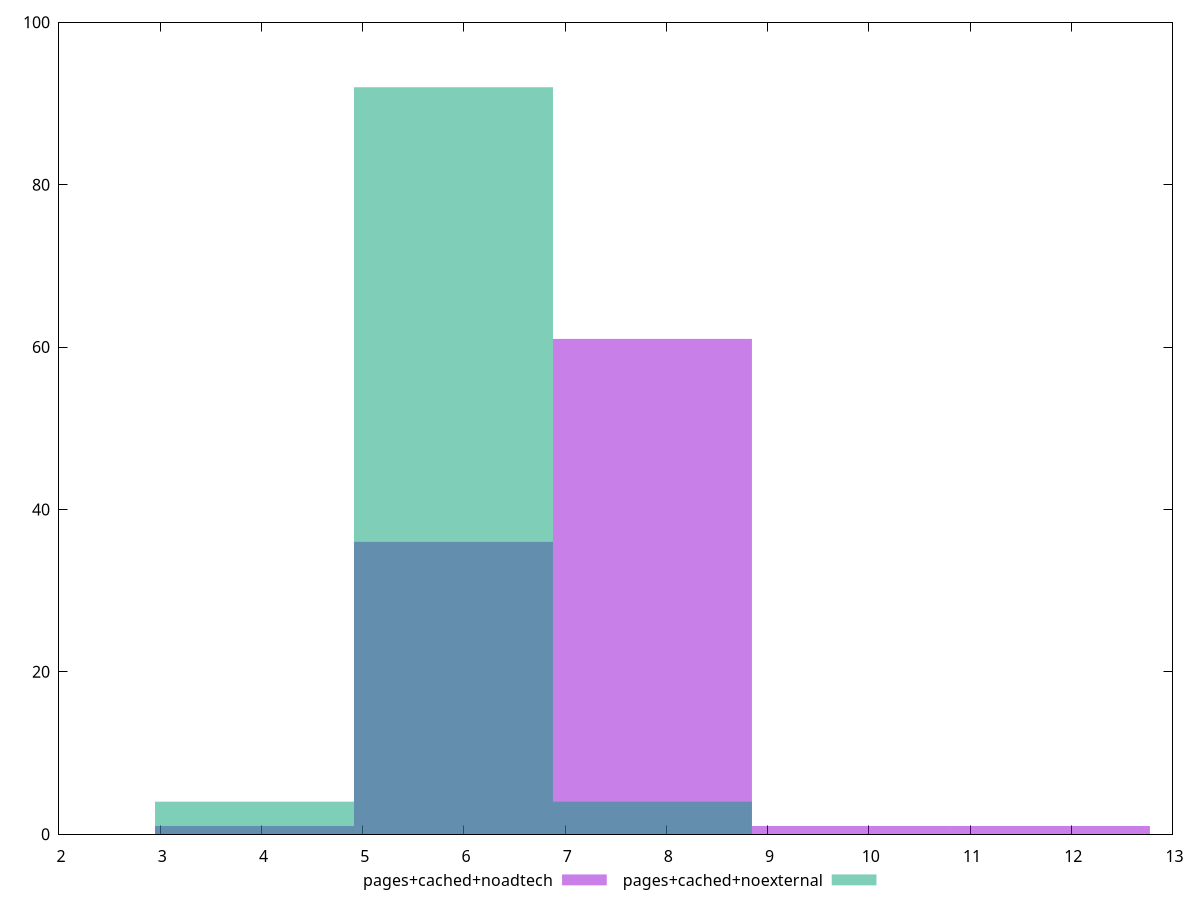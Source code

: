 reset
set terminal svg size 640, 500 enhanced background rgb 'white'
set output "reprap/network-server-latency/comparison/histogram/4_vs_5.svg"

$pagesCachedNoadtech <<EOF
7.862669919527704 61
5.897002439645778 36
9.82833739940963 1
11.794004879291556 1
3.931334959763852 1
EOF

$pagesCachedNoexternal <<EOF
7.862669919527704 4
5.897002439645778 92
3.931334959763852 4
EOF

set key outside below
set boxwidth 1.965667479881926
set yrange [0:100]
set style fill transparent solid 0.5 noborder

plot \
  $pagesCachedNoadtech title "pages+cached+noadtech" with boxes, \
  $pagesCachedNoexternal title "pages+cached+noexternal" with boxes, \


reset